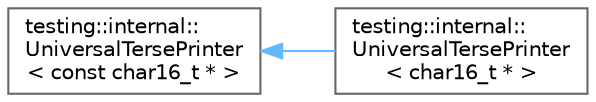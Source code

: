 digraph "Graphical Class Hierarchy"
{
 // LATEX_PDF_SIZE
  bgcolor="transparent";
  edge [fontname=Helvetica,fontsize=10,labelfontname=Helvetica,labelfontsize=10];
  node [fontname=Helvetica,fontsize=10,shape=box,height=0.2,width=0.4];
  rankdir="LR";
  Node0 [id="Node000000",label="testing::internal::\lUniversalTersePrinter\l\< const char16_t * \>",height=0.2,width=0.4,color="grey40", fillcolor="white", style="filled",URL="$classtesting_1_1internal_1_1UniversalTersePrinter_3_01const_01char16__t_01_5_01_4.html",tooltip=" "];
  Node0 -> Node1 [id="edge494_Node000000_Node000001",dir="back",color="steelblue1",style="solid",tooltip=" "];
  Node1 [id="Node000001",label="testing::internal::\lUniversalTersePrinter\l\< char16_t * \>",height=0.2,width=0.4,color="grey40", fillcolor="white", style="filled",URL="$classtesting_1_1internal_1_1UniversalTersePrinter_3_01char16__t_01_5_01_4.html",tooltip=" "];
}
